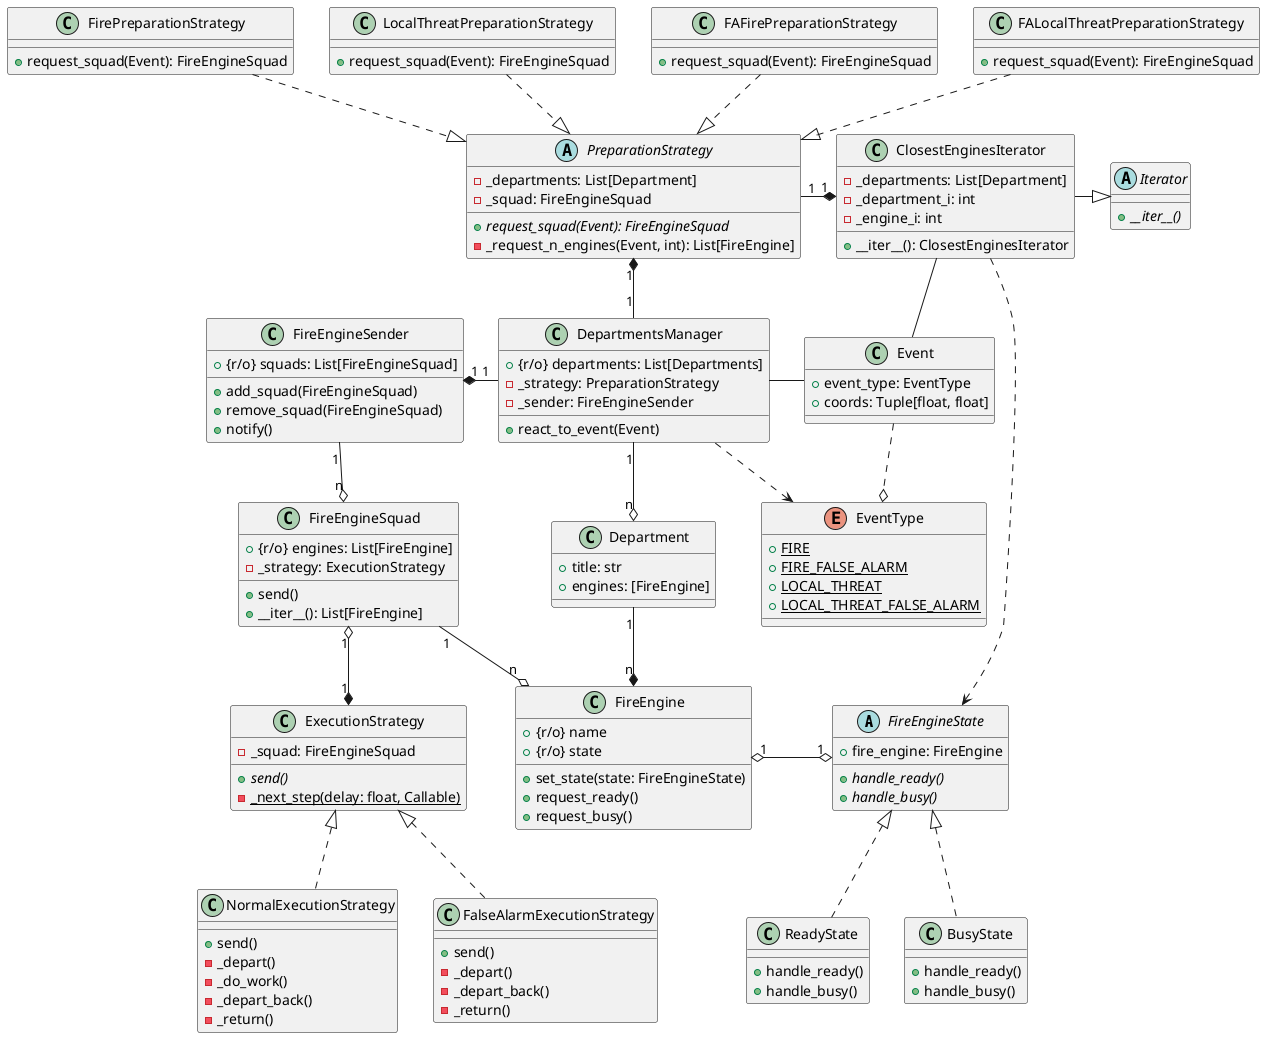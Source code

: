 @startuml

abstract class FireEngineState {
    + fire_engine: FireEngine
    + {abstract} handle_ready()
    + {abstract} handle_busy()
}
class ReadyState {
    + handle_ready()
    + handle_busy()
}
class BusyState {
    + handle_ready()
    + handle_busy()
}
ReadyState .u-|> FireEngineState
BusyState .u-|> FireEngineState

class FireEngine {
    + {r/o} name
    + {r/o} state
    + set_state(state: FireEngineState)
    + request_ready()
    + request_busy()
}
FireEngine "1" o-r-o "1" FireEngineState

class FireEngineSquad {
    + {r/o} engines: List[FireEngine]
    - _strategy: ExecutionStrategy
    + send()
    + __iter__(): List[FireEngine]
}
FireEngineSquad "1" --o "n" FireEngine
FireEngineSquad "1" o-d-* "1" ExecutionStrategy


enum EventType {
    + {static} FIRE
    + {static} FIRE_FALSE_ALARM
    + {static} LOCAL_THREAT
    + {static} LOCAL_THREAT_FALSE_ALARM
}
class Event {
    + event_type: EventType
    + coords: Tuple[float, float]
}
Event .d-o EventType

class Department {
    + title: str
    + engines: [FireEngine]
}
abstract class Iterator {
    + {abstract} __iter__()
}
class ClosestEnginesIterator {
    - _departments: List[Department]
    - _department_i: int
    - _engine_i: int
    + __iter__(): ClosestEnginesIterator
}
ClosestEnginesIterator --r|> Iterator
ClosestEnginesIterator -- Event
ClosestEnginesIterator .-> FireEngineState

Department "1" --* "n" FireEngine

abstract class PreparationStrategy {
    - _departments: List[Department]
    - _squad: FireEngineSquad
    + {abstract}  request_squad(Event): FireEngineSquad
    - _request_n_engines(Event, int): List[FireEngine]
}
PreparationStrategy "1" -r-* "1" ClosestEnginesIterator
class FirePreparationStrategy {
    + request_squad(Event): FireEngineSquad
}
class LocalThreatPreparationStrategy {
    + request_squad(Event): FireEngineSquad
}
class FAFirePreparationStrategy {
    + request_squad(Event): FireEngineSquad
}
class FALocalThreatPreparationStrategy {
    + request_squad(Event): FireEngineSquad
}
FirePreparationStrategy .d-|> PreparationStrategy
LocalThreatPreparationStrategy .d-|> PreparationStrategy
FAFirePreparationStrategy .d-|> PreparationStrategy
FALocalThreatPreparationStrategy .d-|> PreparationStrategy

class ExecutionStrategy {
    - _squad: FireEngineSquad
    + {abstract} send()
    - {static} _next_step(delay: float, Callable)
}
class NormalExecutionStrategy {
    + send()
    - _depart()
    - _do_work()
    - _depart_back()
    - _return()
}
class FalseAlarmExecutionStrategy {
    + send()
    - _depart()
    - _depart_back()
    - _return()
}
NormalExecutionStrategy .u-|> ExecutionStrategy
FalseAlarmExecutionStrategy .u-|> ExecutionStrategy


class DepartmentsManager {
    + {r/o} departments: List[Departments]
    - _strategy: PreparationStrategy
    - _sender: FireEngineSender
    + react_to_event(Event)
}
DepartmentsManager "1" -u-* "1" PreparationStrategy
DepartmentsManager -r- Event
DepartmentsManager .l-> EventType
DepartmentsManager "1" --o "n" Department


class FireEngineSender {
    + {r/o} squads: List[FireEngineSquad]
    + add_squad(FireEngineSquad)
    + remove_squad(FireEngineSquad)
    + notify()
}
DepartmentsManager "1" -l-* "1" FireEngineSender
FireEngineSender "1" -d-o "n" FireEngineSquad

@enduml